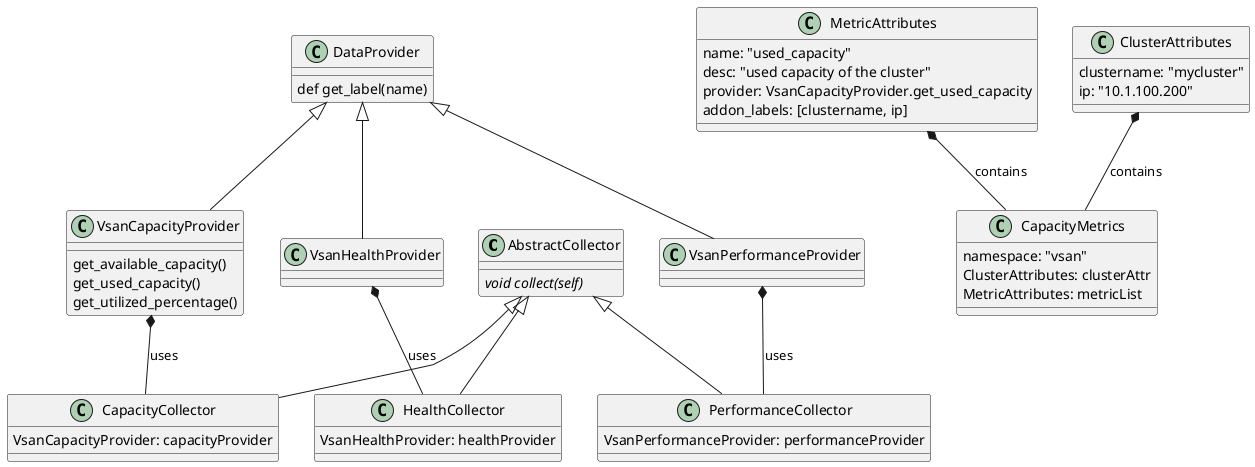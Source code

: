 @startuml


abstract class AbstractCollector

AbstractCollector <|-- CapacityCollector
AbstractCollector <|-- PerformanceCollector
AbstractCollector <|-- HealthCollector

class MetricAttributes {
    name: "used_capacity"
	desc: "used capacity of the cluster"
	provider: VsanCapacityProvider.get_used_capacity
	addon_labels: [clustername, ip]
}

class ClusterAttributes {
	clustername: "mycluster"
	ip: "10.1.100.200"
}

MetricAttributes *-- CapacityMetrics : contains
ClusterAttributes *-- CapacityMetrics : contains

class CapacityMetrics  {
	namespace: "vsan"
	ClusterAttributes: clusterAttr
    MetricAttributes: metricList
}

class DataProvider {
    def get_label(name)
}

DataProvider <|-- VsanCapacityProvider
DataProvider <|-- VsanPerformanceProvider
DataProvider <|-- VsanHealthProvider

class VsanCapacityProvider {
    get_available_capacity()
	get_used_capacity()
	get_utilized_percentage()
}

class VsanPerformanceProvider {
}


class VsanHealthProvider {
}


class AbstractCollector {
    {abstract} void collect(self)
}

VsanCapacityProvider *-- CapacityCollector : uses

class CapacityCollector {
    VsanCapacityProvider: capacityProvider
}

VsanPerformanceProvider *-- PerformanceCollector : uses

class PerformanceCollector {
    VsanPerformanceProvider: performanceProvider
}


VsanHealthProvider *-- HealthCollector : uses
class HealthCollector {
    VsanHealthProvider: healthProvider
}



@enduml